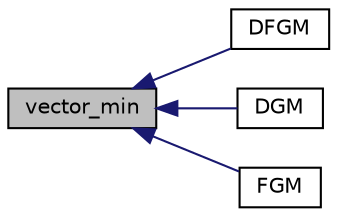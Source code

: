 digraph "vector_min"
{
  edge [fontname="Helvetica",fontsize="10",labelfontname="Helvetica",labelfontsize="10"];
  node [fontname="Helvetica",fontsize="10",shape=record];
  rankdir="LR";
  Node1 [label="vector_min",height=0.2,width=0.4,color="black", fillcolor="grey75", style="filled" fontcolor="black"];
  Node1 -> Node2 [dir="back",color="midnightblue",fontsize="10",style="solid",fontname="Helvetica"];
  Node2 [label="DFGM",height=0.2,width=0.4,color="black", fillcolor="white", style="filled",URL="$da/d45/a00011.html#a4e4ec326c40c48d83061d499d3f9c0ba"];
  Node1 -> Node3 [dir="back",color="midnightblue",fontsize="10",style="solid",fontname="Helvetica"];
  Node3 [label="DGM",height=0.2,width=0.4,color="black", fillcolor="white", style="filled",URL="$d7/dd4/a00013.html#a7188491ac29f733f85a140c33111476b"];
  Node1 -> Node4 [dir="back",color="midnightblue",fontsize="10",style="solid",fontname="Helvetica"];
  Node4 [label="FGM",height=0.2,width=0.4,color="black", fillcolor="white", style="filled",URL="$dd/d1b/a00015.html#affdf91d175bc4ddae721c9609d78e257"];
}
